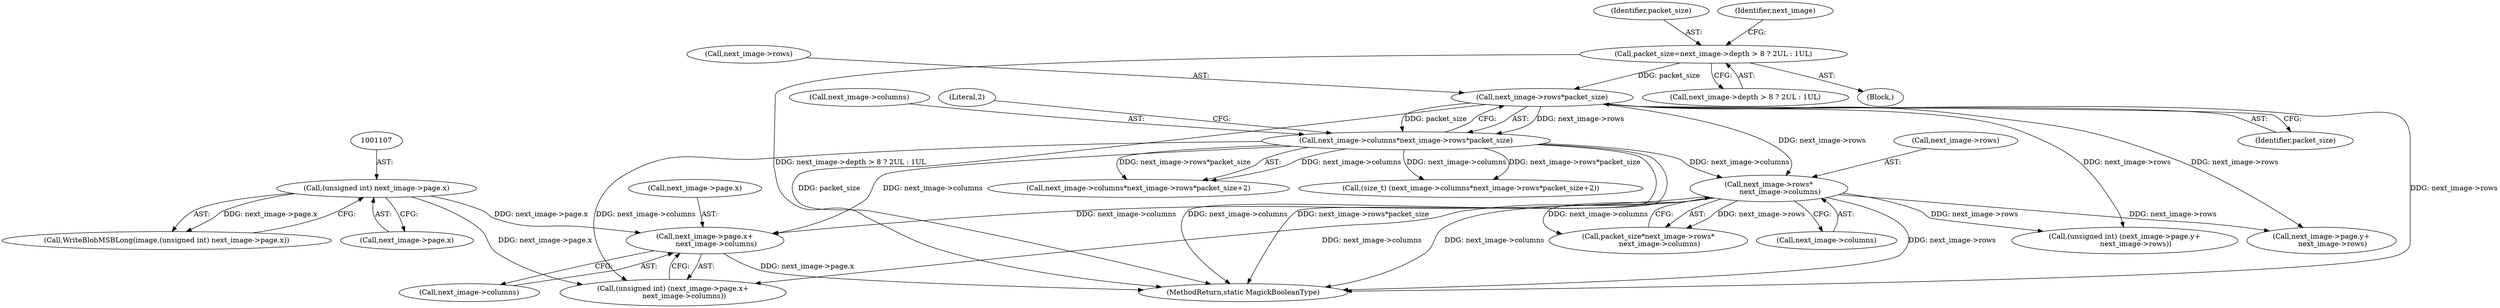 digraph "0_ImageMagick_4f2c04ea6673863b87ac7f186cbb0d911f74085c_0@pointer" {
"1001134" [label="(Call,next_image->page.x+\n          next_image->columns)"];
"1001106" [label="(Call,(unsigned int) next_image->page.x)"];
"1001160" [label="(Call,next_image->rows*\n          next_image->columns)"];
"1000913" [label="(Call,next_image->rows*packet_size)"];
"1000834" [label="(Call,packet_size=next_image->depth > 8 ? 2UL : 1UL)"];
"1000909" [label="(Call,next_image->columns*next_image->rows*packet_size)"];
"1000835" [label="(Identifier,packet_size)"];
"1000834" [label="(Call,packet_size=next_image->depth > 8 ? 2UL : 1UL)"];
"1000910" [label="(Call,next_image->columns)"];
"1001132" [label="(Call,(unsigned int) (next_image->page.x+\n          next_image->columns))"];
"1001164" [label="(Call,next_image->columns)"];
"1000906" [label="(Call,(size_t) (next_image->columns*next_image->rows*packet_size+2))"];
"1001135" [label="(Call,next_image->page.x)"];
"1000908" [label="(Call,next_image->columns*next_image->rows*packet_size+2)"];
"1001117" [label="(Call,(unsigned int) (next_image->page.y+\n          next_image->rows))"];
"1001106" [label="(Call,(unsigned int) next_image->page.x)"];
"1001119" [label="(Call,next_image->page.y+\n          next_image->rows)"];
"1000914" [label="(Call,next_image->rows)"];
"1000909" [label="(Call,next_image->columns*next_image->rows*packet_size)"];
"1001161" [label="(Call,next_image->rows)"];
"1001104" [label="(Call,WriteBlobMSBLong(image,(unsigned int) next_image->page.x))"];
"1001158" [label="(Call,packet_size*next_image->rows*\n          next_image->columns)"];
"1001575" [label="(MethodReturn,static MagickBooleanType)"];
"1000918" [label="(Literal,2)"];
"1001160" [label="(Call,next_image->rows*\n          next_image->columns)"];
"1000913" [label="(Call,next_image->rows*packet_size)"];
"1000917" [label="(Identifier,packet_size)"];
"1000836" [label="(Call,next_image->depth > 8 ? 2UL : 1UL)"];
"1000847" [label="(Identifier,next_image)"];
"1000833" [label="(Block,)"];
"1001108" [label="(Call,next_image->page.x)"];
"1001140" [label="(Call,next_image->columns)"];
"1001134" [label="(Call,next_image->page.x+\n          next_image->columns)"];
"1001134" -> "1001132"  [label="AST: "];
"1001134" -> "1001140"  [label="CFG: "];
"1001135" -> "1001134"  [label="AST: "];
"1001140" -> "1001134"  [label="AST: "];
"1001132" -> "1001134"  [label="CFG: "];
"1001134" -> "1001575"  [label="DDG: next_image->page.x"];
"1001106" -> "1001134"  [label="DDG: next_image->page.x"];
"1001160" -> "1001134"  [label="DDG: next_image->columns"];
"1000909" -> "1001134"  [label="DDG: next_image->columns"];
"1001106" -> "1001104"  [label="AST: "];
"1001106" -> "1001108"  [label="CFG: "];
"1001107" -> "1001106"  [label="AST: "];
"1001108" -> "1001106"  [label="AST: "];
"1001104" -> "1001106"  [label="CFG: "];
"1001106" -> "1001104"  [label="DDG: next_image->page.x"];
"1001106" -> "1001132"  [label="DDG: next_image->page.x"];
"1001160" -> "1001158"  [label="AST: "];
"1001160" -> "1001164"  [label="CFG: "];
"1001161" -> "1001160"  [label="AST: "];
"1001164" -> "1001160"  [label="AST: "];
"1001158" -> "1001160"  [label="CFG: "];
"1001160" -> "1001575"  [label="DDG: next_image->columns"];
"1001160" -> "1001575"  [label="DDG: next_image->rows"];
"1001160" -> "1001117"  [label="DDG: next_image->rows"];
"1001160" -> "1001119"  [label="DDG: next_image->rows"];
"1001160" -> "1001132"  [label="DDG: next_image->columns"];
"1001160" -> "1001158"  [label="DDG: next_image->rows"];
"1001160" -> "1001158"  [label="DDG: next_image->columns"];
"1000913" -> "1001160"  [label="DDG: next_image->rows"];
"1000909" -> "1001160"  [label="DDG: next_image->columns"];
"1000913" -> "1000909"  [label="AST: "];
"1000913" -> "1000917"  [label="CFG: "];
"1000914" -> "1000913"  [label="AST: "];
"1000917" -> "1000913"  [label="AST: "];
"1000909" -> "1000913"  [label="CFG: "];
"1000913" -> "1001575"  [label="DDG: next_image->rows"];
"1000913" -> "1001575"  [label="DDG: packet_size"];
"1000913" -> "1000909"  [label="DDG: next_image->rows"];
"1000913" -> "1000909"  [label="DDG: packet_size"];
"1000834" -> "1000913"  [label="DDG: packet_size"];
"1000913" -> "1001117"  [label="DDG: next_image->rows"];
"1000913" -> "1001119"  [label="DDG: next_image->rows"];
"1000834" -> "1000833"  [label="AST: "];
"1000834" -> "1000836"  [label="CFG: "];
"1000835" -> "1000834"  [label="AST: "];
"1000836" -> "1000834"  [label="AST: "];
"1000847" -> "1000834"  [label="CFG: "];
"1000834" -> "1001575"  [label="DDG: next_image->depth > 8 ? 2UL : 1UL"];
"1000909" -> "1000908"  [label="AST: "];
"1000910" -> "1000909"  [label="AST: "];
"1000918" -> "1000909"  [label="CFG: "];
"1000909" -> "1001575"  [label="DDG: next_image->columns"];
"1000909" -> "1001575"  [label="DDG: next_image->rows*packet_size"];
"1000909" -> "1000906"  [label="DDG: next_image->columns"];
"1000909" -> "1000906"  [label="DDG: next_image->rows*packet_size"];
"1000909" -> "1000908"  [label="DDG: next_image->columns"];
"1000909" -> "1000908"  [label="DDG: next_image->rows*packet_size"];
"1000909" -> "1001132"  [label="DDG: next_image->columns"];
}
